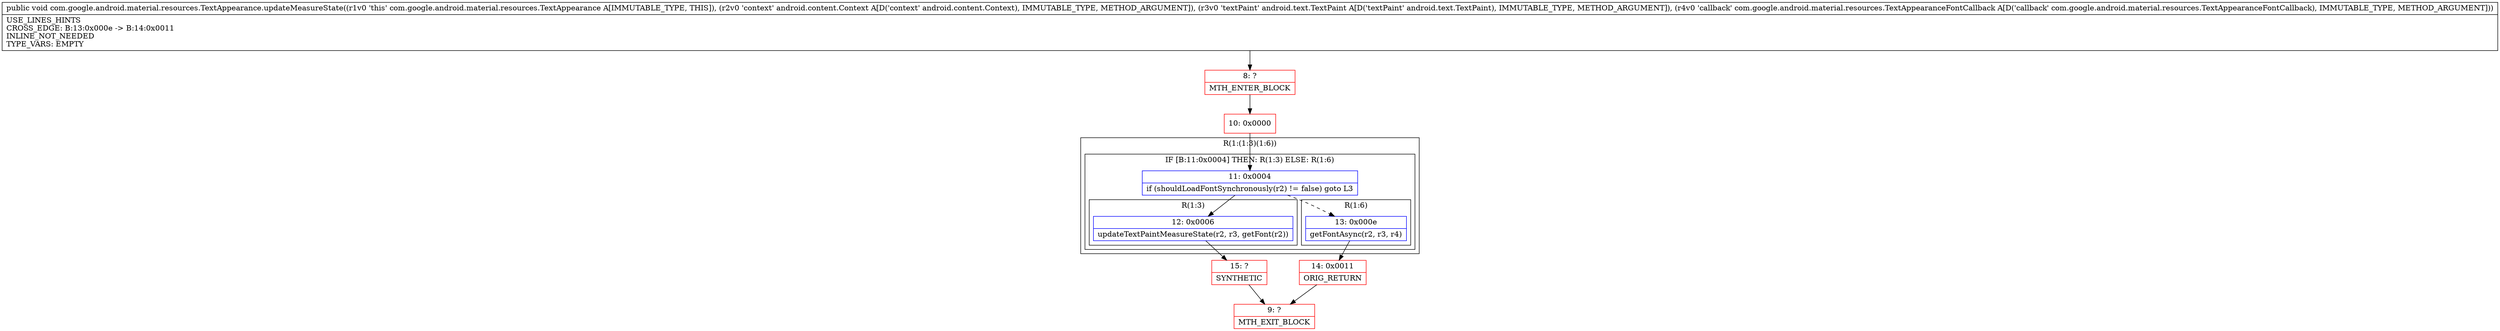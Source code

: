 digraph "CFG forcom.google.android.material.resources.TextAppearance.updateMeasureState(Landroid\/content\/Context;Landroid\/text\/TextPaint;Lcom\/google\/android\/material\/resources\/TextAppearanceFontCallback;)V" {
subgraph cluster_Region_1044608023 {
label = "R(1:(1:3)(1:6))";
node [shape=record,color=blue];
subgraph cluster_IfRegion_1894467204 {
label = "IF [B:11:0x0004] THEN: R(1:3) ELSE: R(1:6)";
node [shape=record,color=blue];
Node_11 [shape=record,label="{11\:\ 0x0004|if (shouldLoadFontSynchronously(r2) != false) goto L3\l}"];
subgraph cluster_Region_810043020 {
label = "R(1:3)";
node [shape=record,color=blue];
Node_12 [shape=record,label="{12\:\ 0x0006|updateTextPaintMeasureState(r2, r3, getFont(r2))\l}"];
}
subgraph cluster_Region_141222051 {
label = "R(1:6)";
node [shape=record,color=blue];
Node_13 [shape=record,label="{13\:\ 0x000e|getFontAsync(r2, r3, r4)\l}"];
}
}
}
Node_8 [shape=record,color=red,label="{8\:\ ?|MTH_ENTER_BLOCK\l}"];
Node_10 [shape=record,color=red,label="{10\:\ 0x0000}"];
Node_15 [shape=record,color=red,label="{15\:\ ?|SYNTHETIC\l}"];
Node_9 [shape=record,color=red,label="{9\:\ ?|MTH_EXIT_BLOCK\l}"];
Node_14 [shape=record,color=red,label="{14\:\ 0x0011|ORIG_RETURN\l}"];
MethodNode[shape=record,label="{public void com.google.android.material.resources.TextAppearance.updateMeasureState((r1v0 'this' com.google.android.material.resources.TextAppearance A[IMMUTABLE_TYPE, THIS]), (r2v0 'context' android.content.Context A[D('context' android.content.Context), IMMUTABLE_TYPE, METHOD_ARGUMENT]), (r3v0 'textPaint' android.text.TextPaint A[D('textPaint' android.text.TextPaint), IMMUTABLE_TYPE, METHOD_ARGUMENT]), (r4v0 'callback' com.google.android.material.resources.TextAppearanceFontCallback A[D('callback' com.google.android.material.resources.TextAppearanceFontCallback), IMMUTABLE_TYPE, METHOD_ARGUMENT]))  | USE_LINES_HINTS\lCROSS_EDGE: B:13:0x000e \-\> B:14:0x0011\lINLINE_NOT_NEEDED\lTYPE_VARS: EMPTY\l}"];
MethodNode -> Node_8;Node_11 -> Node_12;
Node_11 -> Node_13[style=dashed];
Node_12 -> Node_15;
Node_13 -> Node_14;
Node_8 -> Node_10;
Node_10 -> Node_11;
Node_15 -> Node_9;
Node_14 -> Node_9;
}

